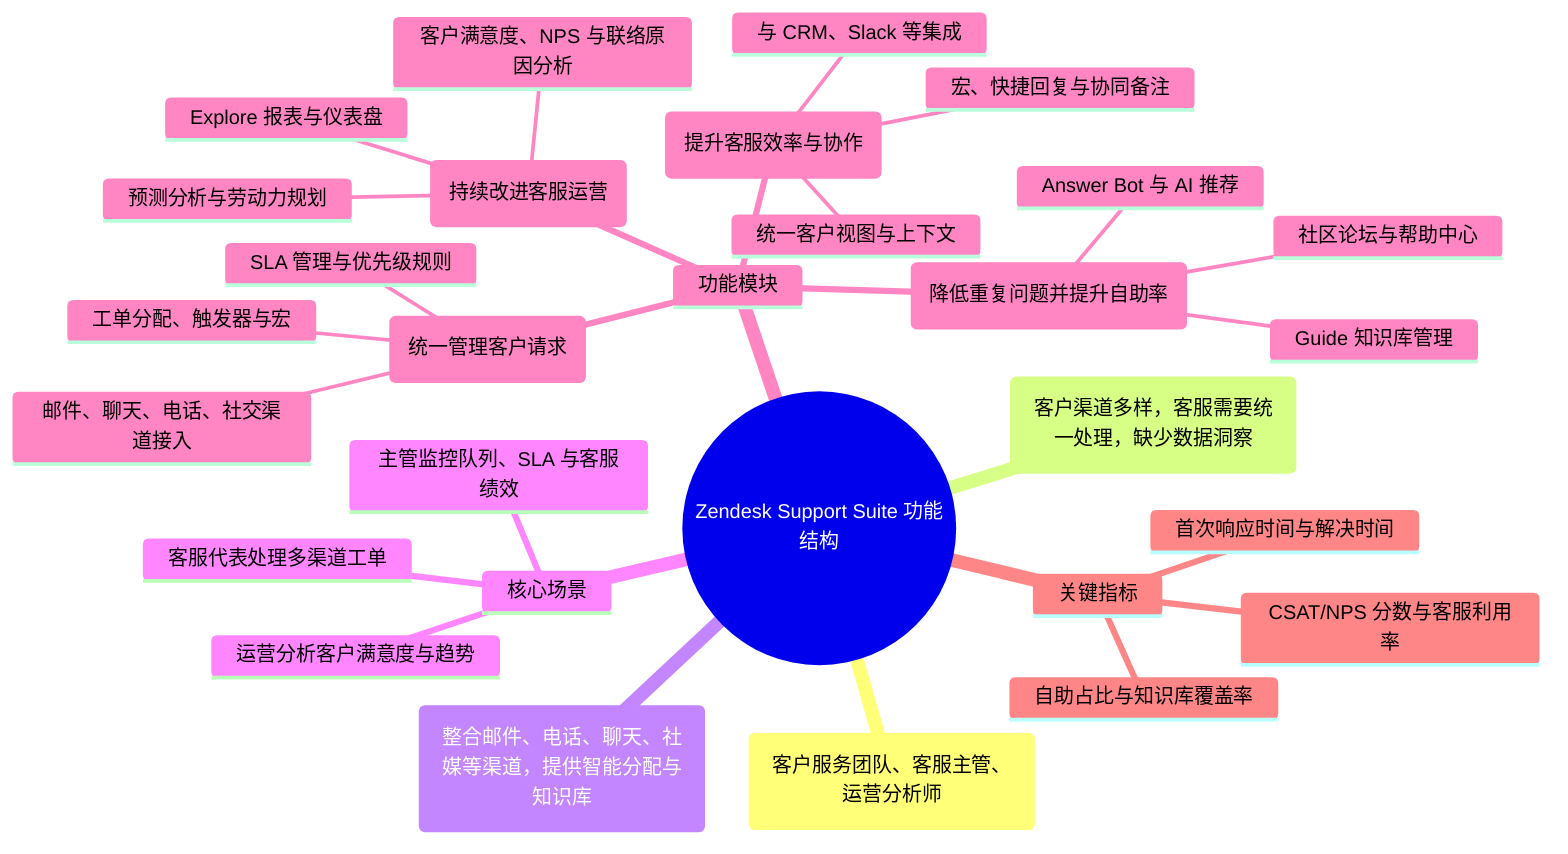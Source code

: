 %% Auto-generated by scripts/generate_assets.py
mindmap
  root((Zendesk Support Suite 功能结构))
    目标用户(客户服务团队、客服主管、运营分析师)
    核心痛点(客户渠道多样，客服需要统一处理，缺少数据洞察)
    价值主张(整合邮件、电话、聊天、社媒等渠道，提供智能分配与知识库)
    核心场景
      客服代表处理多渠道工单
      主管监控队列、SLA 与客服绩效
      运营分析客户满意度与趋势
    功能模块
      工单与渠道管理(统一管理客户请求)
        邮件、聊天、电话、社交渠道接入
        工单分配、触发器与宏
        SLA 管理与优先级规则
      知识库与自助(降低重复问题并提升自助率)
        Guide 知识库管理
        社区论坛与帮助中心
        Answer Bot 与 AI 推荐
      客服工作台(提升客服效率与协作)
        统一客户视图与上下文
        宏、快捷回复与协同备注
        与 CRM、Slack 等集成
      分析与优化(持续改进客服运营)
        Explore 报表与仪表盘
        客户满意度、NPS 与联络原因分析
        预测分析与劳动力规划
    关键指标
      首次响应时间与解决时间
      自助占比与知识库覆盖率
      CSAT/NPS 分数与客服利用率